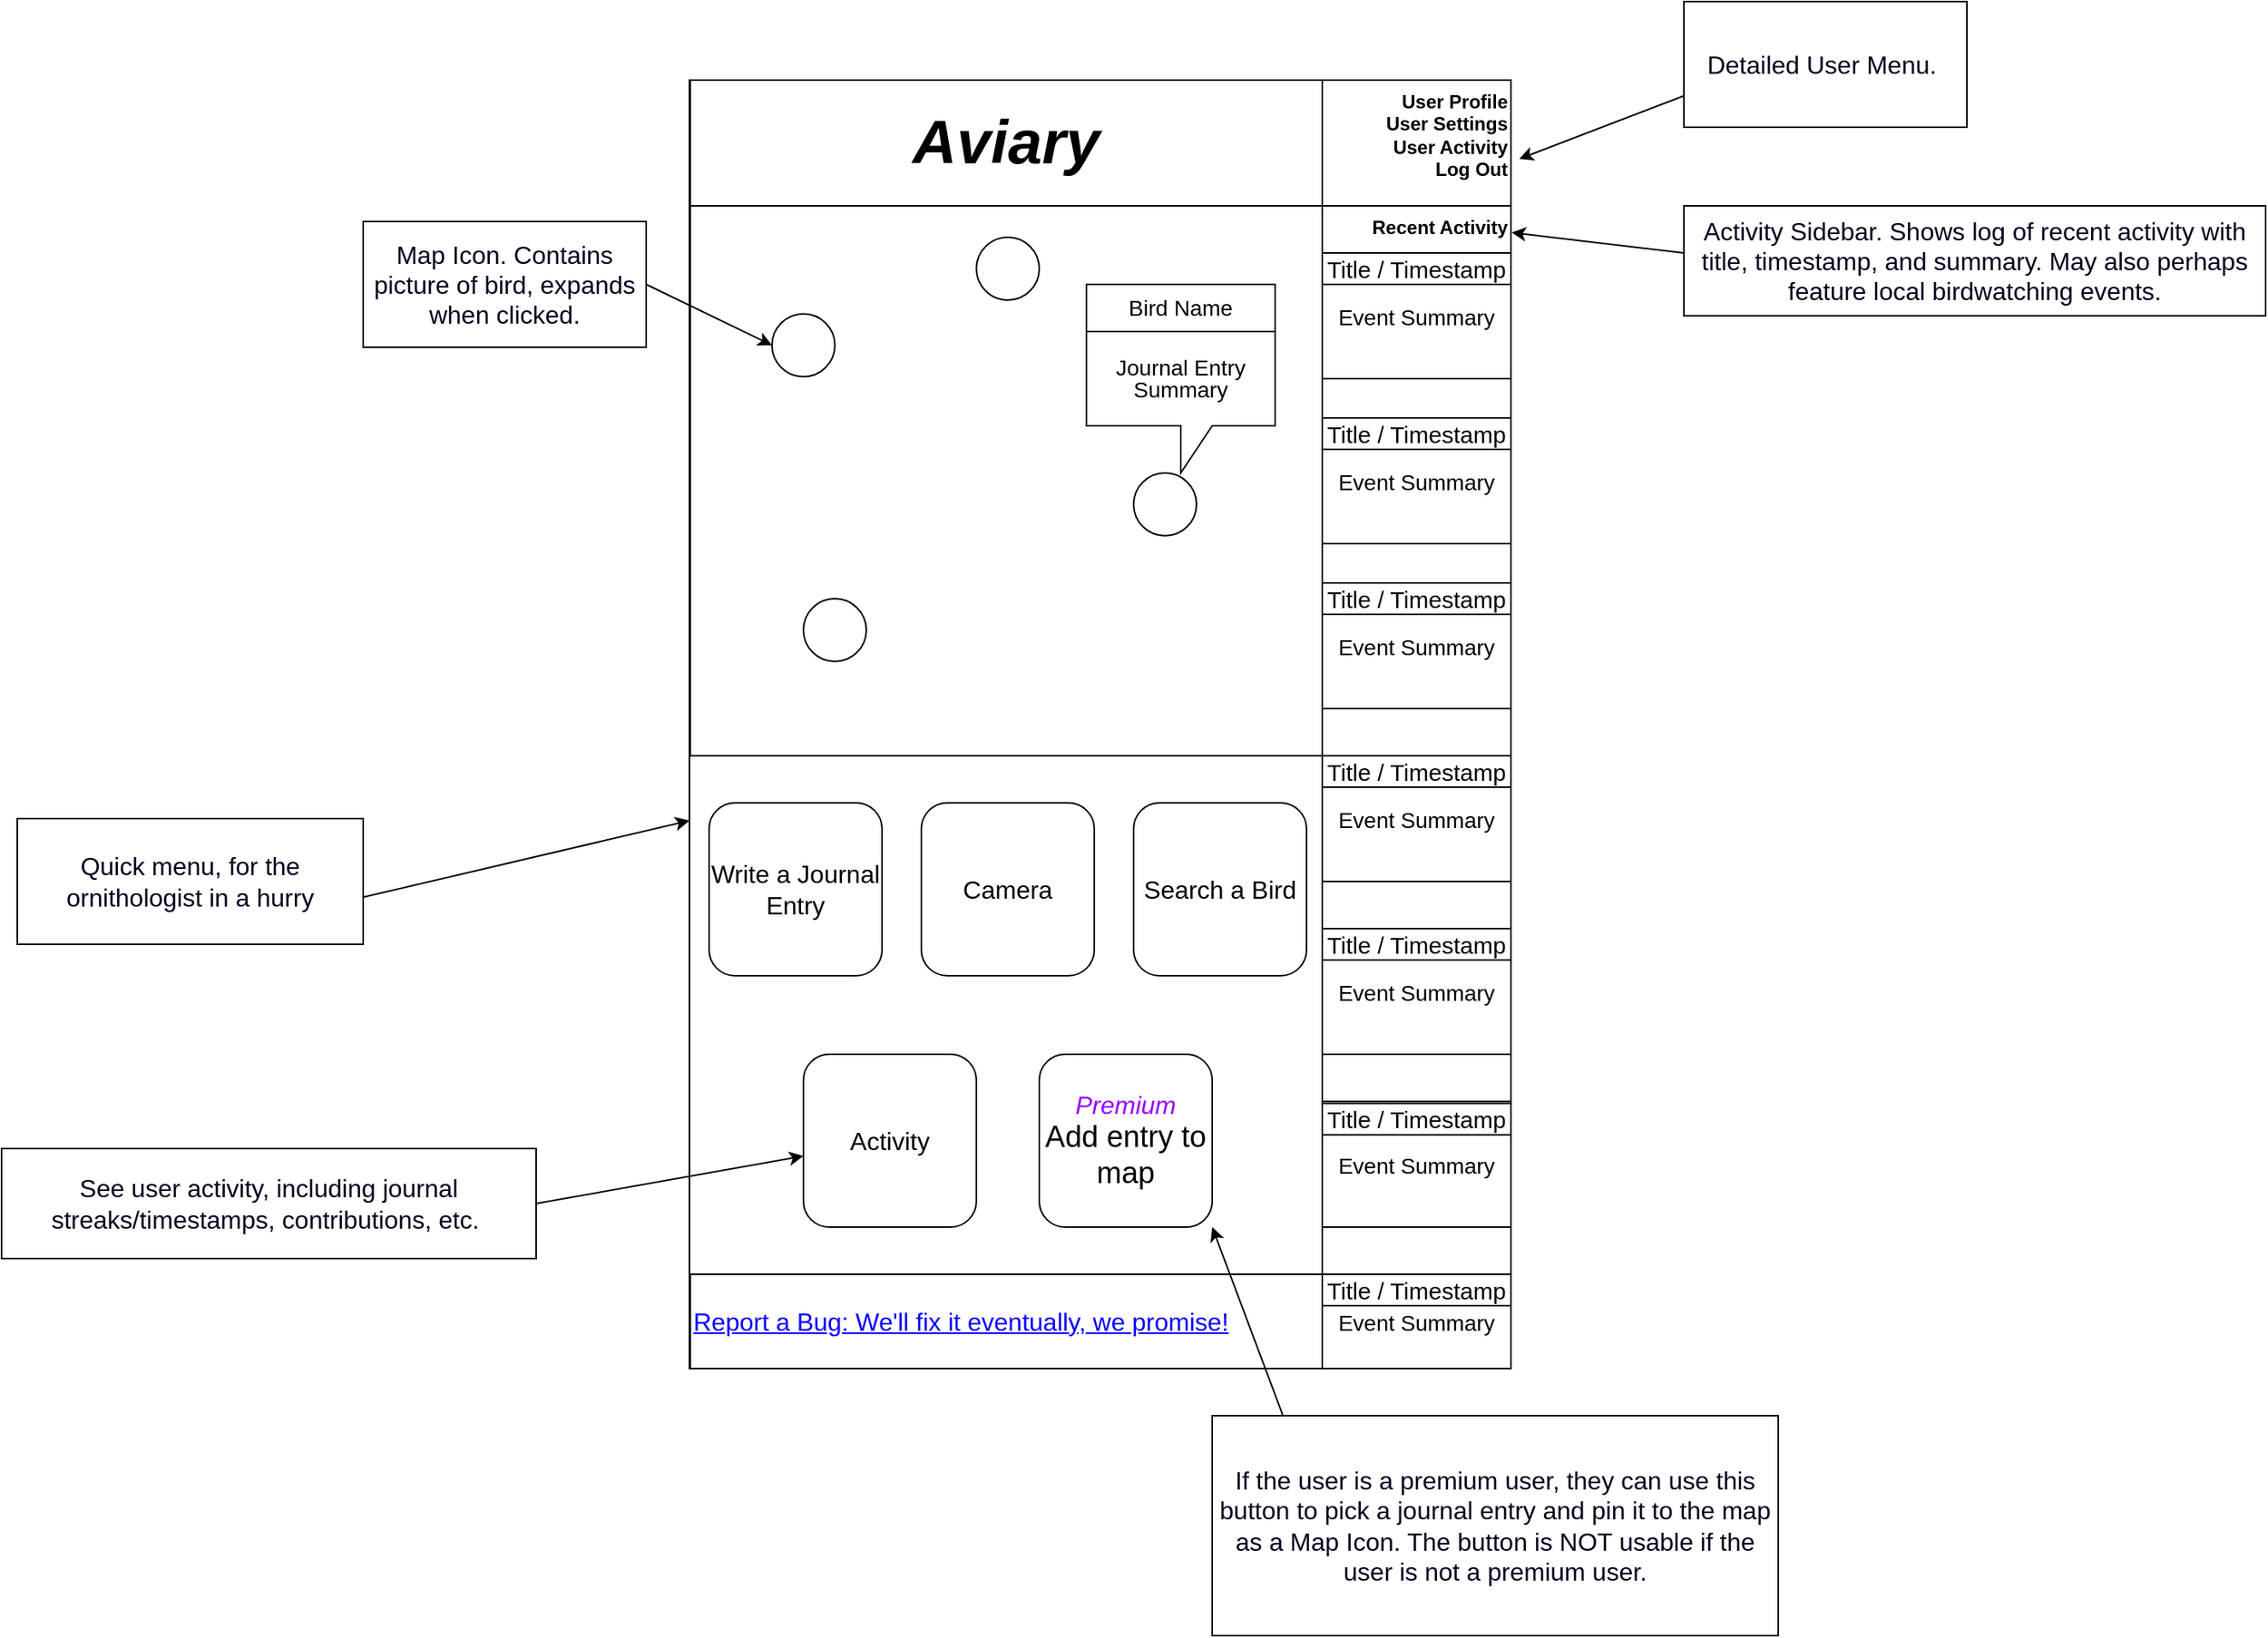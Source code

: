 <mxfile version="20.6.0" type="github">
  <diagram id="gDLePSw_vvTQ7s2qHtQx" name="Page-1">
    <mxGraphModel dx="2272" dy="1900" grid="1" gridSize="10" guides="1" tooltips="1" connect="1" arrows="1" fold="1" page="1" pageScale="1" pageWidth="850" pageHeight="1100" math="0" shadow="0">
      <root>
        <mxCell id="0" />
        <mxCell id="1" parent="0" />
        <mxCell id="PCk0vXCQwNknum3uSaaK-2" value="" style="rounded=0;whiteSpace=wrap;html=1;rotation=90;verticalAlign=top;align=left;" vertex="1" parent="1">
          <mxGeometry x="8.75" y="-861.25" width="820" height="522.5" as="geometry" />
        </mxCell>
        <mxCell id="PCk0vXCQwNknum3uSaaK-4" value="&lt;div style=&quot;&quot;&gt;&lt;span style=&quot;background-color: initial;&quot;&gt;User Profile&lt;/span&gt;&lt;/div&gt;&lt;div style=&quot;&quot;&gt;&lt;span style=&quot;background-color: initial;&quot;&gt;User Settings&lt;/span&gt;&lt;/div&gt;&lt;div style=&quot;&quot;&gt;&lt;span style=&quot;background-color: initial;&quot;&gt;User Activity&lt;/span&gt;&lt;/div&gt;&lt;div style=&quot;&quot;&gt;&lt;span style=&quot;background-color: initial;&quot;&gt;Log Out&lt;/span&gt;&lt;/div&gt;" style="whiteSpace=wrap;html=1;aspect=fixed;verticalAlign=top;fontStyle=1;fontFamily=Helvetica;align=right;" vertex="1" parent="1">
          <mxGeometry x="560" y="-1010" width="120" height="120" as="geometry" />
        </mxCell>
        <mxCell id="PCk0vXCQwNknum3uSaaK-6" value="&lt;font style=&quot;font-size: 39px;&quot;&gt;&lt;b&gt;&lt;i&gt;Aviary&lt;/i&gt;&lt;/b&gt;&lt;/font&gt;" style="rounded=0;whiteSpace=wrap;html=1;align=center;fontSize=21;fontStyle=0;verticalAlign=middle;" vertex="1" parent="1">
          <mxGeometry x="158" y="-1010" width="402" height="80" as="geometry" />
        </mxCell>
        <mxCell id="PCk0vXCQwNknum3uSaaK-7" value="&lt;b&gt;Recent Activity&lt;/b&gt;" style="rounded=0;whiteSpace=wrap;html=1;verticalAlign=top;align=right;" vertex="1" parent="1">
          <mxGeometry x="560" y="-930" width="120" height="740" as="geometry" />
        </mxCell>
        <mxCell id="PCk0vXCQwNknum3uSaaK-8" value="" style="rounded=0;whiteSpace=wrap;html=1;" vertex="1" parent="1">
          <mxGeometry x="158" y="-930" width="402" height="350" as="geometry" />
        </mxCell>
        <mxCell id="PCk0vXCQwNknum3uSaaK-16" value="" style="ellipse;whiteSpace=wrap;html=1;aspect=fixed;fontFamily=Helvetica;fontSize=15;" vertex="1" parent="1">
          <mxGeometry x="210" y="-861.25" width="40" height="40" as="geometry" />
        </mxCell>
        <mxCell id="PCk0vXCQwNknum3uSaaK-17" value="" style="ellipse;whiteSpace=wrap;html=1;aspect=fixed;fontFamily=Helvetica;fontSize=15;" vertex="1" parent="1">
          <mxGeometry x="340" y="-910" width="40" height="40" as="geometry" />
        </mxCell>
        <mxCell id="PCk0vXCQwNknum3uSaaK-18" value="" style="ellipse;whiteSpace=wrap;html=1;aspect=fixed;fontFamily=Helvetica;fontSize=15;" vertex="1" parent="1">
          <mxGeometry x="440" y="-760" width="40" height="40" as="geometry" />
        </mxCell>
        <mxCell id="PCk0vXCQwNknum3uSaaK-19" value="" style="ellipse;whiteSpace=wrap;html=1;aspect=fixed;fontFamily=Helvetica;fontSize=15;" vertex="1" parent="1">
          <mxGeometry x="230" y="-680" width="40" height="40" as="geometry" />
        </mxCell>
        <mxCell id="PCk0vXCQwNknum3uSaaK-22" value="&lt;font style=&quot;font-size: 14px;&quot; color=&quot;#000000&quot;&gt;Event Summary&lt;/font&gt;" style="rounded=0;whiteSpace=wrap;html=1;fontFamily=Helvetica;fontSize=16;fontColor=#C508FF;" vertex="1" parent="1">
          <mxGeometry x="560" y="-900" width="120" height="80" as="geometry" />
        </mxCell>
        <mxCell id="PCk0vXCQwNknum3uSaaK-24" value="&lt;span style=&quot;color: rgb(0, 0, 0); font-size: 14px;&quot;&gt;Event Summary&lt;/span&gt;" style="rounded=0;whiteSpace=wrap;html=1;fontFamily=Helvetica;fontSize=16;fontColor=#C508FF;" vertex="1" parent="1">
          <mxGeometry x="560" y="-795" width="120" height="80" as="geometry" />
        </mxCell>
        <mxCell id="PCk0vXCQwNknum3uSaaK-25" value="&lt;span style=&quot;color: rgb(0, 0, 0); font-size: 14px;&quot;&gt;Event Summary&lt;/span&gt;" style="rounded=0;whiteSpace=wrap;html=1;fontFamily=Helvetica;fontSize=16;fontColor=#C508FF;" vertex="1" parent="1">
          <mxGeometry x="560" y="-690" width="120" height="80" as="geometry" />
        </mxCell>
        <mxCell id="PCk0vXCQwNknum3uSaaK-26" value="&lt;span style=&quot;color: rgb(0, 0, 0); font-size: 14px;&quot;&gt;Event Summary&lt;/span&gt;" style="rounded=0;whiteSpace=wrap;html=1;fontFamily=Helvetica;fontSize=16;fontColor=#C508FF;" vertex="1" parent="1">
          <mxGeometry x="560" y="-580" width="120" height="80" as="geometry" />
        </mxCell>
        <mxCell id="PCk0vXCQwNknum3uSaaK-28" value="&lt;span style=&quot;color: rgb(0, 0, 0); font-size: 14px;&quot;&gt;Event Summary&lt;/span&gt;" style="rounded=0;whiteSpace=wrap;html=1;fontFamily=Helvetica;fontSize=16;fontColor=#C508FF;" vertex="1" parent="1">
          <mxGeometry x="560" y="-470" width="120" height="80" as="geometry" />
        </mxCell>
        <mxCell id="PCk0vXCQwNknum3uSaaK-29" value="&lt;span style=&quot;color: rgb(0, 0, 0); font-size: 14px;&quot;&gt;Event Summary&lt;/span&gt;" style="rounded=0;whiteSpace=wrap;html=1;fontFamily=Helvetica;fontSize=16;fontColor=#C508FF;verticalAlign=middle;" vertex="1" parent="1">
          <mxGeometry x="560" y="-360" width="120" height="80" as="geometry" />
        </mxCell>
        <mxCell id="PCk0vXCQwNknum3uSaaK-30" value="&lt;span style=&quot;color: rgb(0, 0, 0); font-size: 14px;&quot;&gt;Event Summary&lt;/span&gt;" style="rounded=0;whiteSpace=wrap;html=1;fontFamily=Helvetica;fontSize=16;fontColor=#C508FF;" vertex="1" parent="1">
          <mxGeometry x="560" y="-250" width="120" height="60" as="geometry" />
        </mxCell>
        <mxCell id="PCk0vXCQwNknum3uSaaK-31" value="&lt;font style=&quot;font-size: 15px;&quot; color=&quot;#0a000d&quot;&gt;Title / Timestamp&lt;/font&gt;" style="rounded=0;whiteSpace=wrap;html=1;fontFamily=Helvetica;fontSize=16;fontColor=#C508FF;" vertex="1" parent="1">
          <mxGeometry x="560" y="-900" width="120" height="20" as="geometry" />
        </mxCell>
        <mxCell id="PCk0vXCQwNknum3uSaaK-32" value="&lt;span style=&quot;color: rgb(10, 0, 13); font-size: 15px;&quot;&gt;Title / Timestamp&lt;/span&gt;" style="rounded=0;whiteSpace=wrap;html=1;fontFamily=Helvetica;fontSize=16;fontColor=#C508FF;" vertex="1" parent="1">
          <mxGeometry x="560" y="-795" width="120" height="20" as="geometry" />
        </mxCell>
        <mxCell id="PCk0vXCQwNknum3uSaaK-33" value="&lt;span style=&quot;color: rgb(10, 0, 13); font-size: 15px;&quot;&gt;Title / Timestamp&lt;/span&gt;" style="rounded=0;whiteSpace=wrap;html=1;fontFamily=Helvetica;fontSize=16;fontColor=#C508FF;" vertex="1" parent="1">
          <mxGeometry x="560" y="-690" width="120" height="20" as="geometry" />
        </mxCell>
        <mxCell id="PCk0vXCQwNknum3uSaaK-34" value="&lt;span style=&quot;color: rgb(10, 0, 13); font-size: 15px;&quot;&gt;Title / Timestamp&lt;/span&gt;" style="rounded=0;whiteSpace=wrap;html=1;fontFamily=Helvetica;fontSize=16;fontColor=#C508FF;" vertex="1" parent="1">
          <mxGeometry x="560" y="-580" width="120" height="20" as="geometry" />
        </mxCell>
        <mxCell id="PCk0vXCQwNknum3uSaaK-35" value="&lt;span style=&quot;color: rgb(10, 0, 13); font-size: 15px;&quot;&gt;Title / Timestamp&lt;/span&gt;" style="rounded=0;whiteSpace=wrap;html=1;fontFamily=Helvetica;fontSize=16;fontColor=#C508FF;" vertex="1" parent="1">
          <mxGeometry x="560" y="-470" width="120" height="20" as="geometry" />
        </mxCell>
        <mxCell id="PCk0vXCQwNknum3uSaaK-36" value="&lt;span style=&quot;color: rgb(10, 0, 13); font-size: 15px;&quot;&gt;Title / Timestamp&lt;/span&gt;" style="rounded=0;whiteSpace=wrap;html=1;fontFamily=Helvetica;fontSize=16;fontColor=#C508FF;" vertex="1" parent="1">
          <mxGeometry x="560" y="-358.75" width="120" height="20" as="geometry" />
        </mxCell>
        <mxCell id="PCk0vXCQwNknum3uSaaK-37" value="&lt;span style=&quot;color: rgb(10, 0, 13); font-size: 15px;&quot;&gt;Title / Timestamp&lt;/span&gt;" style="rounded=0;whiteSpace=wrap;html=1;fontFamily=Helvetica;fontSize=16;fontColor=#C508FF;" vertex="1" parent="1">
          <mxGeometry x="560" y="-250" width="120" height="20" as="geometry" />
        </mxCell>
        <mxCell id="PCk0vXCQwNknum3uSaaK-38" value="&lt;p style=&quot;line-height: 100%;&quot;&gt;Journal Entry Summary&lt;/p&gt;" style="shape=callout;whiteSpace=wrap;html=1;perimeter=calloutPerimeter;fontFamily=Helvetica;fontSize=14;fontColor=#000000;verticalAlign=bottom;" vertex="1" parent="1">
          <mxGeometry x="410" y="-880" width="120" height="120" as="geometry" />
        </mxCell>
        <mxCell id="PCk0vXCQwNknum3uSaaK-39" value="Bird Name" style="rounded=0;whiteSpace=wrap;html=1;fontFamily=Helvetica;fontSize=14;fontColor=#000000;" vertex="1" parent="1">
          <mxGeometry x="410" y="-880" width="120" height="30" as="geometry" />
        </mxCell>
        <mxCell id="PCk0vXCQwNknum3uSaaK-42" value="Activity" style="rounded=1;whiteSpace=wrap;html=1;fontFamily=Helvetica;fontSize=16;fontColor=#000000;" vertex="1" parent="1">
          <mxGeometry x="230" y="-390" width="110" height="110" as="geometry" />
        </mxCell>
        <mxCell id="PCk0vXCQwNknum3uSaaK-43" value="Search a Bird" style="rounded=1;whiteSpace=wrap;html=1;fontFamily=Helvetica;fontSize=16;fontColor=#000000;" vertex="1" parent="1">
          <mxGeometry x="440" y="-550" width="110" height="110" as="geometry" />
        </mxCell>
        <mxCell id="PCk0vXCQwNknum3uSaaK-44" value="Write a Journal Entry" style="rounded=1;whiteSpace=wrap;html=1;fontFamily=Helvetica;fontSize=16;fontColor=#000000;" vertex="1" parent="1">
          <mxGeometry x="170" y="-550" width="110" height="110" as="geometry" />
        </mxCell>
        <mxCell id="PCk0vXCQwNknum3uSaaK-46" value="Camera" style="rounded=1;whiteSpace=wrap;html=1;fontFamily=Helvetica;fontSize=16;fontColor=#000000;" vertex="1" parent="1">
          <mxGeometry x="305" y="-550" width="110" height="110" as="geometry" />
        </mxCell>
        <mxCell id="PCk0vXCQwNknum3uSaaK-47" value="&lt;div style=&quot;&quot;&gt;&lt;font color=&quot;#9900ff&quot;&gt;&lt;i&gt;Premium&lt;/i&gt;&lt;/font&gt;&lt;/div&gt;&lt;div style=&quot;&quot;&gt;&lt;span style=&quot;background-color: initial; font-size: 19px;&quot;&gt;Add entry to map&lt;/span&gt;&lt;/div&gt;" style="rounded=1;whiteSpace=wrap;html=1;fontFamily=Helvetica;fontSize=16;fontColor=#000000;" vertex="1" parent="1">
          <mxGeometry x="380" y="-390" width="110" height="110" as="geometry" />
        </mxCell>
        <mxCell id="PCk0vXCQwNknum3uSaaK-48" value="Report a Bug: We&#39;ll fix it eventually, we promise!" style="rounded=0;whiteSpace=wrap;html=1;fontFamily=Helvetica;fontSize=16;fontColor=#0800FF;align=left;fontStyle=4" vertex="1" parent="1">
          <mxGeometry x="158" y="-250" width="402" height="60" as="geometry" />
        </mxCell>
        <mxCell id="PCk0vXCQwNknum3uSaaK-52" value="" style="endArrow=classic;html=1;rounded=0;fontFamily=Helvetica;fontSize=16;fontColor=#0800FF;entryX=0;entryY=0.5;entryDx=0;entryDy=0;" edge="1" parent="1" target="PCk0vXCQwNknum3uSaaK-16">
          <mxGeometry width="50" height="50" relative="1" as="geometry">
            <mxPoint x="130" y="-880" as="sourcePoint" />
            <mxPoint x="200" y="-840" as="targetPoint" />
          </mxGeometry>
        </mxCell>
        <mxCell id="PCk0vXCQwNknum3uSaaK-55" value="Map Icon. Contains picture of bird, expands when clicked." style="rounded=0;whiteSpace=wrap;html=1;fontFamily=Helvetica;fontSize=16;fontColor=#01001F;" vertex="1" parent="1">
          <mxGeometry x="-50" y="-920" width="180" height="80" as="geometry" />
        </mxCell>
        <mxCell id="PCk0vXCQwNknum3uSaaK-56" value="" style="endArrow=classic;html=1;rounded=0;fontFamily=Helvetica;fontSize=16;fontColor=#01001F;entryX=1.044;entryY=0.418;entryDx=0;entryDy=0;entryPerimeter=0;" edge="1" parent="1" target="PCk0vXCQwNknum3uSaaK-4">
          <mxGeometry width="50" height="50" relative="1" as="geometry">
            <mxPoint x="790" y="-1000" as="sourcePoint" />
            <mxPoint x="790" y="-1010" as="targetPoint" />
          </mxGeometry>
        </mxCell>
        <mxCell id="PCk0vXCQwNknum3uSaaK-57" value="Detailed User Menu.&amp;nbsp;" style="rounded=0;whiteSpace=wrap;html=1;fontFamily=Helvetica;fontSize=16;fontColor=#01001F;" vertex="1" parent="1">
          <mxGeometry x="790" y="-1060" width="180" height="80" as="geometry" />
        </mxCell>
        <mxCell id="PCk0vXCQwNknum3uSaaK-58" value="" style="endArrow=classic;html=1;rounded=0;fontFamily=Helvetica;fontSize=16;fontColor=#01001F;entryX=1.004;entryY=0.023;entryDx=0;entryDy=0;entryPerimeter=0;" edge="1" parent="1" target="PCk0vXCQwNknum3uSaaK-7">
          <mxGeometry width="50" height="50" relative="1" as="geometry">
            <mxPoint x="790" y="-900" as="sourcePoint" />
            <mxPoint x="828.75" y="-861.25" as="targetPoint" />
          </mxGeometry>
        </mxCell>
        <mxCell id="PCk0vXCQwNknum3uSaaK-61" value="Activity Sidebar. Shows log of recent activity with title, timestamp, and summary. May also perhaps feature local birdwatching events." style="rounded=0;whiteSpace=wrap;html=1;fontFamily=Helvetica;fontSize=16;fontColor=#01001F;" vertex="1" parent="1">
          <mxGeometry x="790" y="-930" width="370" height="70" as="geometry" />
        </mxCell>
        <mxCell id="PCk0vXCQwNknum3uSaaK-62" value="" style="endArrow=classic;html=1;rounded=0;fontFamily=Helvetica;fontSize=16;fontColor=#01001F;" edge="1" parent="1" target="PCk0vXCQwNknum3uSaaK-42">
          <mxGeometry width="50" height="50" relative="1" as="geometry">
            <mxPoint x="60" y="-295" as="sourcePoint" />
            <mxPoint x="110" y="-345" as="targetPoint" />
          </mxGeometry>
        </mxCell>
        <mxCell id="PCk0vXCQwNknum3uSaaK-64" value="" style="endArrow=classic;html=1;rounded=0;fontFamily=Helvetica;fontSize=16;fontColor=#01001F;" edge="1" parent="1" target="PCk0vXCQwNknum3uSaaK-2">
          <mxGeometry width="50" height="50" relative="1" as="geometry">
            <mxPoint x="-50" y="-490" as="sourcePoint" />
            <mxPoint y="-540" as="targetPoint" />
          </mxGeometry>
        </mxCell>
        <mxCell id="PCk0vXCQwNknum3uSaaK-65" value="Quick menu, for the ornithologist in a hurry" style="rounded=0;whiteSpace=wrap;html=1;fontFamily=Helvetica;fontSize=16;fontColor=#01001F;" vertex="1" parent="1">
          <mxGeometry x="-270" y="-540" width="220" height="80" as="geometry" />
        </mxCell>
        <mxCell id="PCk0vXCQwNknum3uSaaK-66" value="See user activity, including journal streaks/timestamps, contributions, etc.&amp;nbsp;" style="rounded=0;whiteSpace=wrap;html=1;fontFamily=Helvetica;fontSize=16;fontColor=#01001F;" vertex="1" parent="1">
          <mxGeometry x="-280" y="-330" width="340" height="70" as="geometry" />
        </mxCell>
        <mxCell id="PCk0vXCQwNknum3uSaaK-68" value="" style="endArrow=classic;html=1;rounded=0;fontFamily=Helvetica;fontSize=16;fontColor=#01001F;entryX=1;entryY=1;entryDx=0;entryDy=0;" edge="1" parent="1" target="PCk0vXCQwNknum3uSaaK-47">
          <mxGeometry width="50" height="50" relative="1" as="geometry">
            <mxPoint x="550" y="-120" as="sourcePoint" />
            <mxPoint x="600" y="-170" as="targetPoint" />
          </mxGeometry>
        </mxCell>
        <mxCell id="PCk0vXCQwNknum3uSaaK-70" value="If the user is a premium user, they can use this button to pick a journal entry and pin it to the map as a Map Icon. The button is NOT usable if the user is not a premium user." style="rounded=0;whiteSpace=wrap;html=1;fontFamily=Helvetica;fontSize=16;fontColor=#01001F;" vertex="1" parent="1">
          <mxGeometry x="490" y="-160" width="360" height="140" as="geometry" />
        </mxCell>
      </root>
    </mxGraphModel>
  </diagram>
</mxfile>
